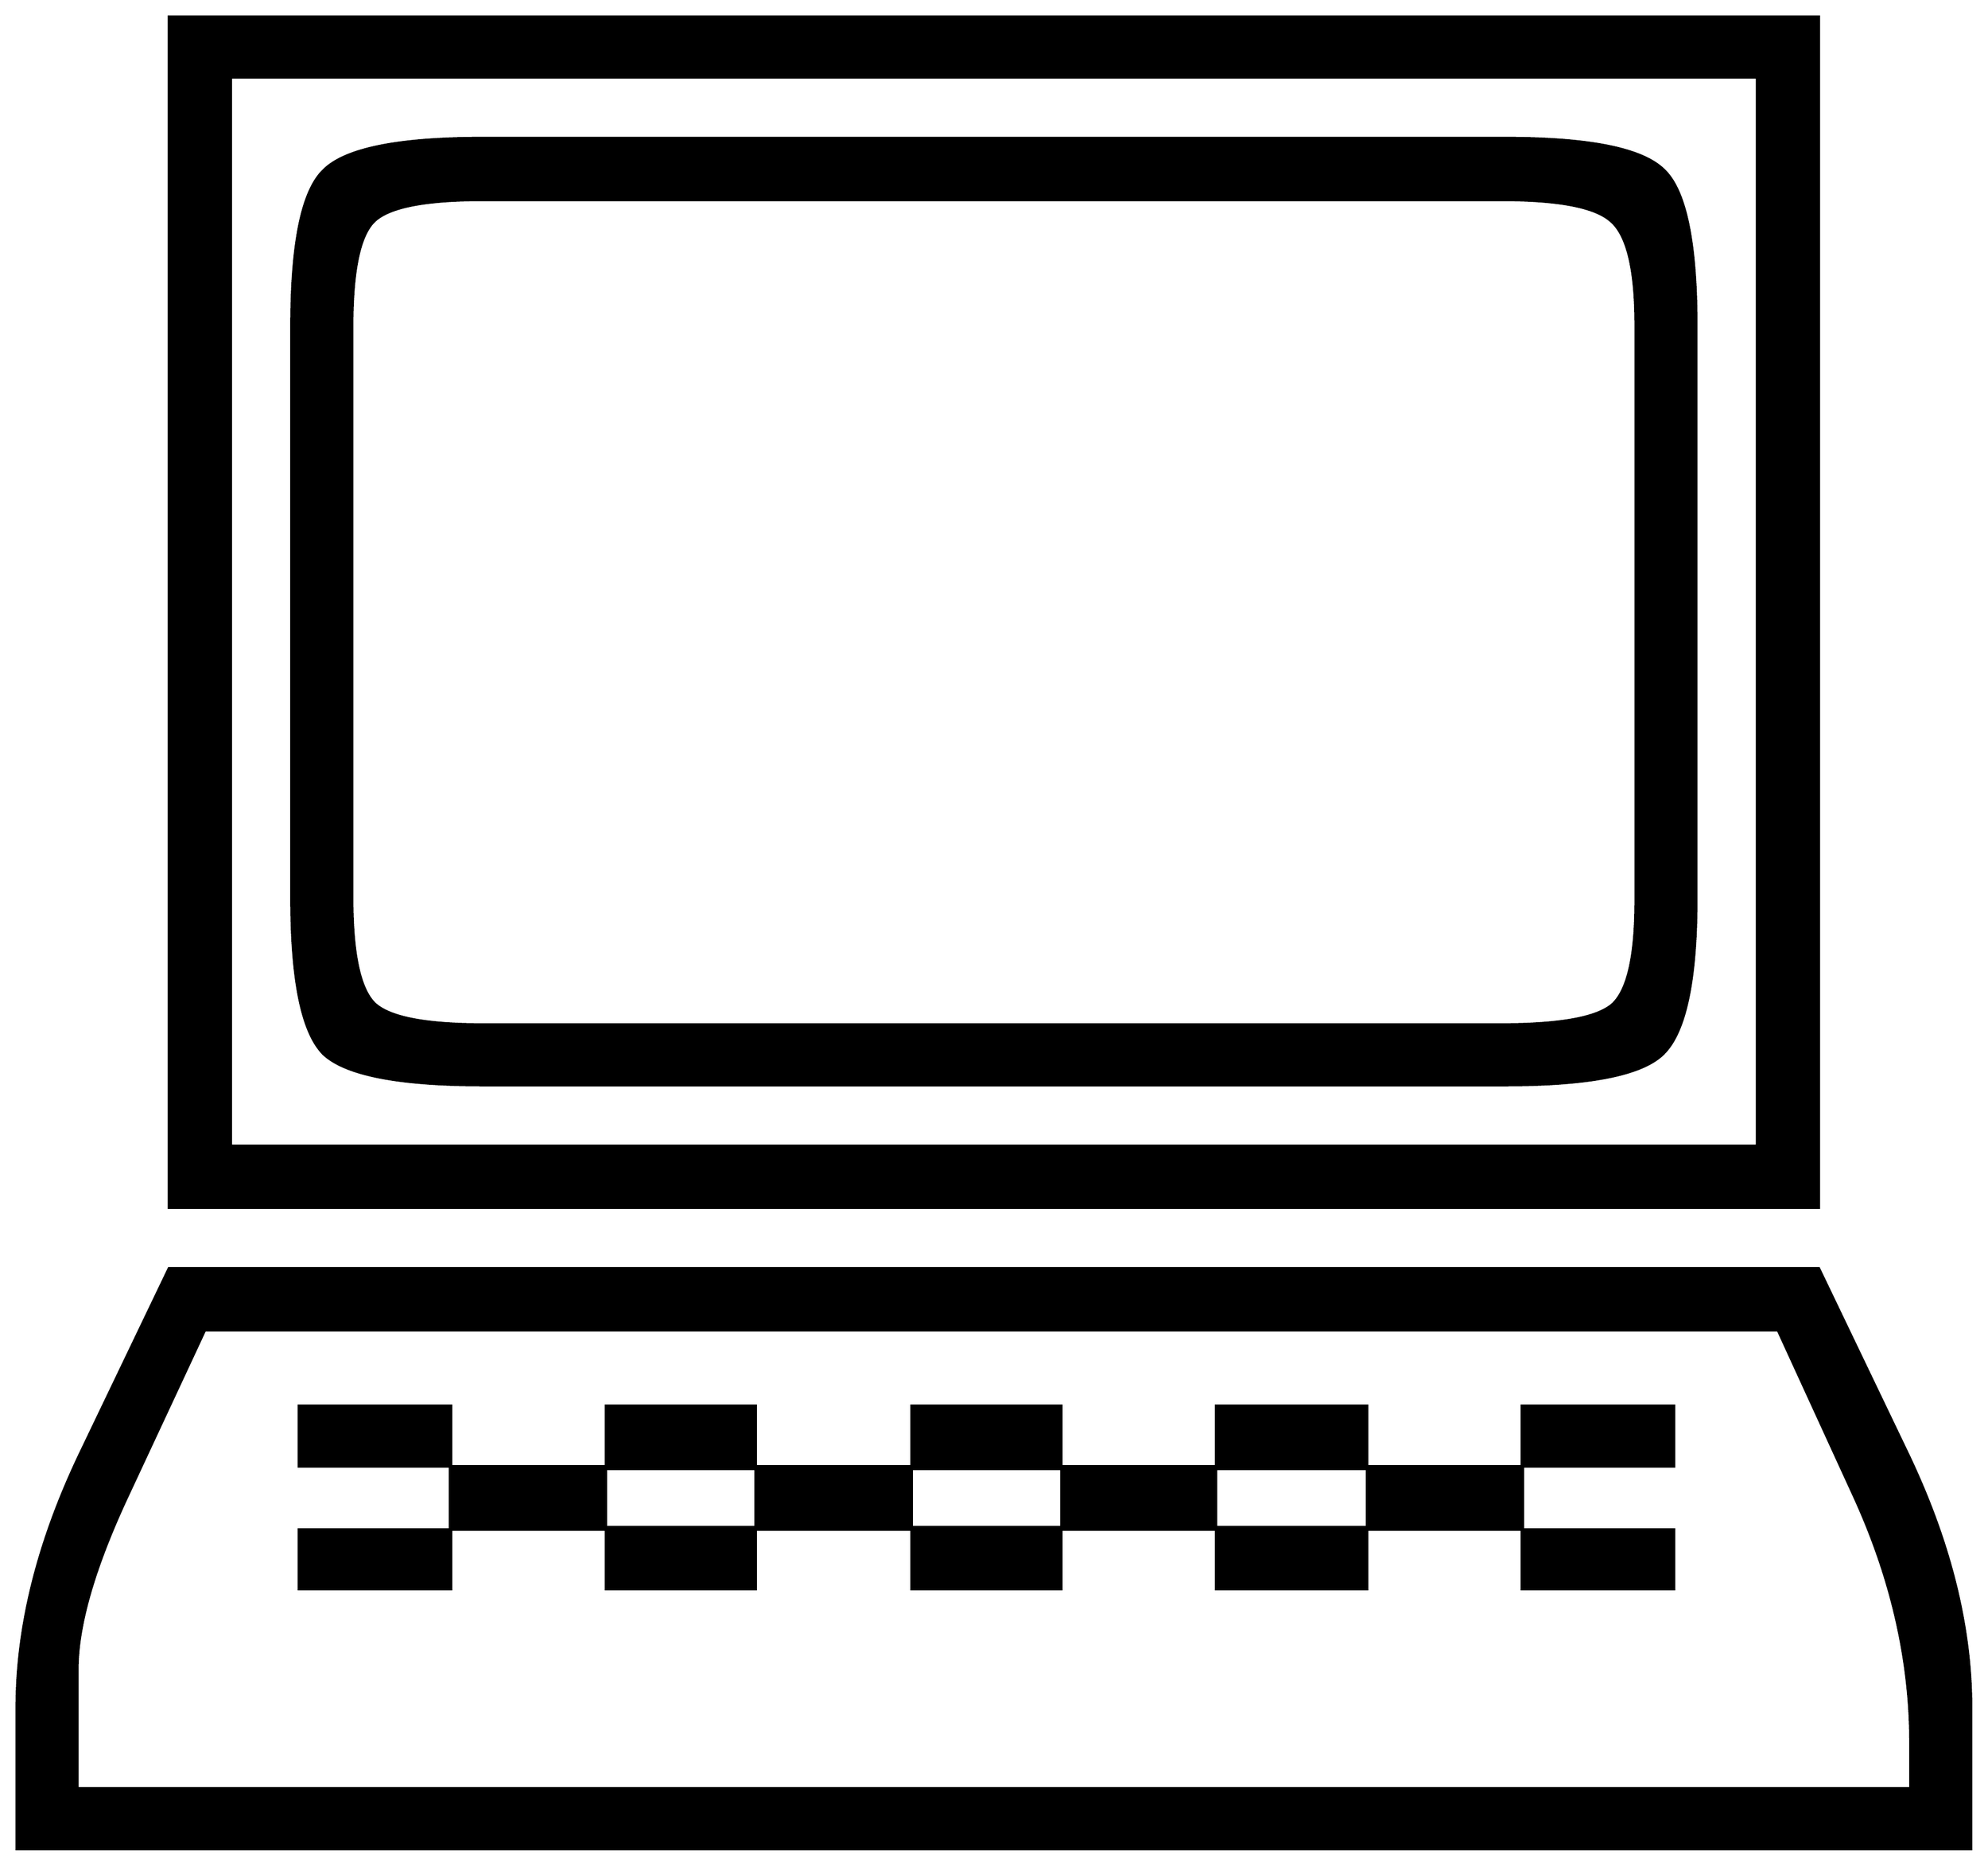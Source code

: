 


\begin{tikzpicture}[y=0.80pt, x=0.80pt, yscale=-1.0, xscale=1.0, inner sep=0pt, outer sep=0pt]
\begin{scope}[shift={(100.0,1864.0)},nonzero rule]
  \path[draw=.,fill=.,line width=1.600pt] (1629.0,-518.0) --
    (296.0,-518.0) -- (296.0,-1480.0) -- (1629.0,-1480.0) --
    (1629.0,-518.0) -- cycle(1752.0,0.0) -- (173.0,0.0) --
    (173.0,-114.0) .. controls (173.0,-180.0) and (190.333,-249.0)
    .. (225.0,-321.0) -- (296.0,-469.0) -- (1629.0,-469.0) --
    (1700.0,-321.0) .. controls (1734.667,-249.0) and
    (1752.0,-180.0) .. (1752.0,-114.0) -- (1752.0,0.0) --
    cycle(1579.0,-568.0) -- (1579.0,-1431.0) -- (346.0,-1431.0)
    -- (346.0,-568.0) -- (1579.0,-568.0) -- cycle(1703.0,-49.0)
    -- (1703.0,-86.0) .. controls (1703.0,-152.667) and
    (1687.667,-219.333) .. (1657.0,-286.0) -- (1596.0,-419.0) --
    (325.0,-419.0) -- (262.0,-284.0) .. controls (235.333,-226.667)
    and (222.0,-180.333) .. (222.0,-145.0) -- (222.0,-49.0) --
    (1703.0,-49.0) -- cycle(1530.0,-768.0) .. controls
    (1530.0,-701.333) and (1521.0,-659.333) .. (1503.0,-642.0) ..
    controls (1485.667,-625.333) and (1443.333,-617.0) ..
    (1376.0,-617.0) -- (549.0,-617.0) .. controls (481.667,-617.0)
    and (439.0,-625.333) .. (421.0,-642.0) .. controls
    (403.667,-659.333) and (395.0,-701.333) .. (395.0,-768.0) --
    (395.0,-1230.0) .. controls (395.0,-1297.333) and
    (403.667,-1339.333) .. (421.0,-1356.0) .. controls
    (438.333,-1373.333) and (481.0,-1382.0) .. (549.0,-1382.0) --
    (1376.0,-1382.0) .. controls (1444.0,-1382.0) and
    (1486.667,-1373.333) .. (1504.0,-1356.0) .. controls
    (1521.333,-1339.333) and (1530.0,-1297.333) .. (1530.0,-1230.0) --
    (1530.0,-768.0) -- cycle(1512.0,-210.0) -- (1389.0,-210.0)
    -- (1389.0,-258.0) -- (1264.0,-258.0) -- (1264.0,-210.0) --
    (1142.0,-210.0) -- (1142.0,-258.0) -- (1017.0,-258.0) --
    (1017.0,-210.0) -- (896.0,-210.0) -- (896.0,-258.0) --
    (770.0,-258.0) -- (770.0,-210.0) -- (649.0,-210.0) --
    (649.0,-258.0) -- (524.0,-258.0) -- (524.0,-210.0) --
    (401.0,-210.0) -- (401.0,-258.0) -- (523.0,-258.0) --
    (523.0,-309.0) -- (401.0,-309.0) -- (401.0,-358.0) --
    (524.0,-358.0) -- (524.0,-309.0) -- (649.0,-309.0) --
    (649.0,-358.0) -- (770.0,-358.0) -- (770.0,-309.0) --
    (896.0,-309.0) -- (896.0,-358.0) -- (1017.0,-358.0) --
    (1017.0,-309.0) -- (1142.0,-309.0) -- (1142.0,-358.0) --
    (1264.0,-358.0) -- (1264.0,-309.0) -- (1389.0,-309.0) --
    (1389.0,-358.0) -- (1512.0,-358.0) -- (1512.0,-309.0) --
    (1390.0,-309.0) -- (1390.0,-258.0) -- (1512.0,-258.0) --
    (1512.0,-210.0) -- cycle(1481.0,-766.0) -- (1481.0,-1231.0)
    .. controls (1481.0,-1275.667) and (1474.333,-1303.667) ..
    (1461.0,-1315.0) .. controls (1448.333,-1326.333) and
    (1419.0,-1332.0) .. (1373.0,-1332.0) -- (549.0,-1332.0) ..
    controls (503.0,-1332.0) and (474.0,-1326.333) ..
    (462.0,-1315.0) .. controls (450.0,-1303.667) and
    (444.0,-1275.0) .. (444.0,-1229.0) -- (444.0,-769.0) ..
    controls (444.0,-723.667) and (450.0,-695.0) .. (462.0,-683.0)
    .. controls (474.0,-671.667) and (503.0,-666.0) ..
    (549.0,-666.0) -- (1373.0,-666.0) .. controls
    (1419.667,-666.0) and (1449.333,-671.333) .. (1462.0,-682.0) ..
    controls (1474.667,-693.333) and (1481.0,-721.333) ..
    (1481.0,-766.0) -- cycle(1264.0,-260.0) -- (1264.0,-307.0)
    -- (1142.0,-307.0) -- (1142.0,-260.0) -- (1264.0,-260.0) --
    cycle(1017.0,-260.0) -- (1017.0,-307.0) -- (896.0,-307.0) --
    (896.0,-260.0) -- (1017.0,-260.0) -- cycle(770.0,-260.0) --
    (770.0,-307.0) -- (649.0,-307.0) -- (649.0,-260.0) --
    (770.0,-260.0) -- cycle;
\end{scope}

\end{tikzpicture}

